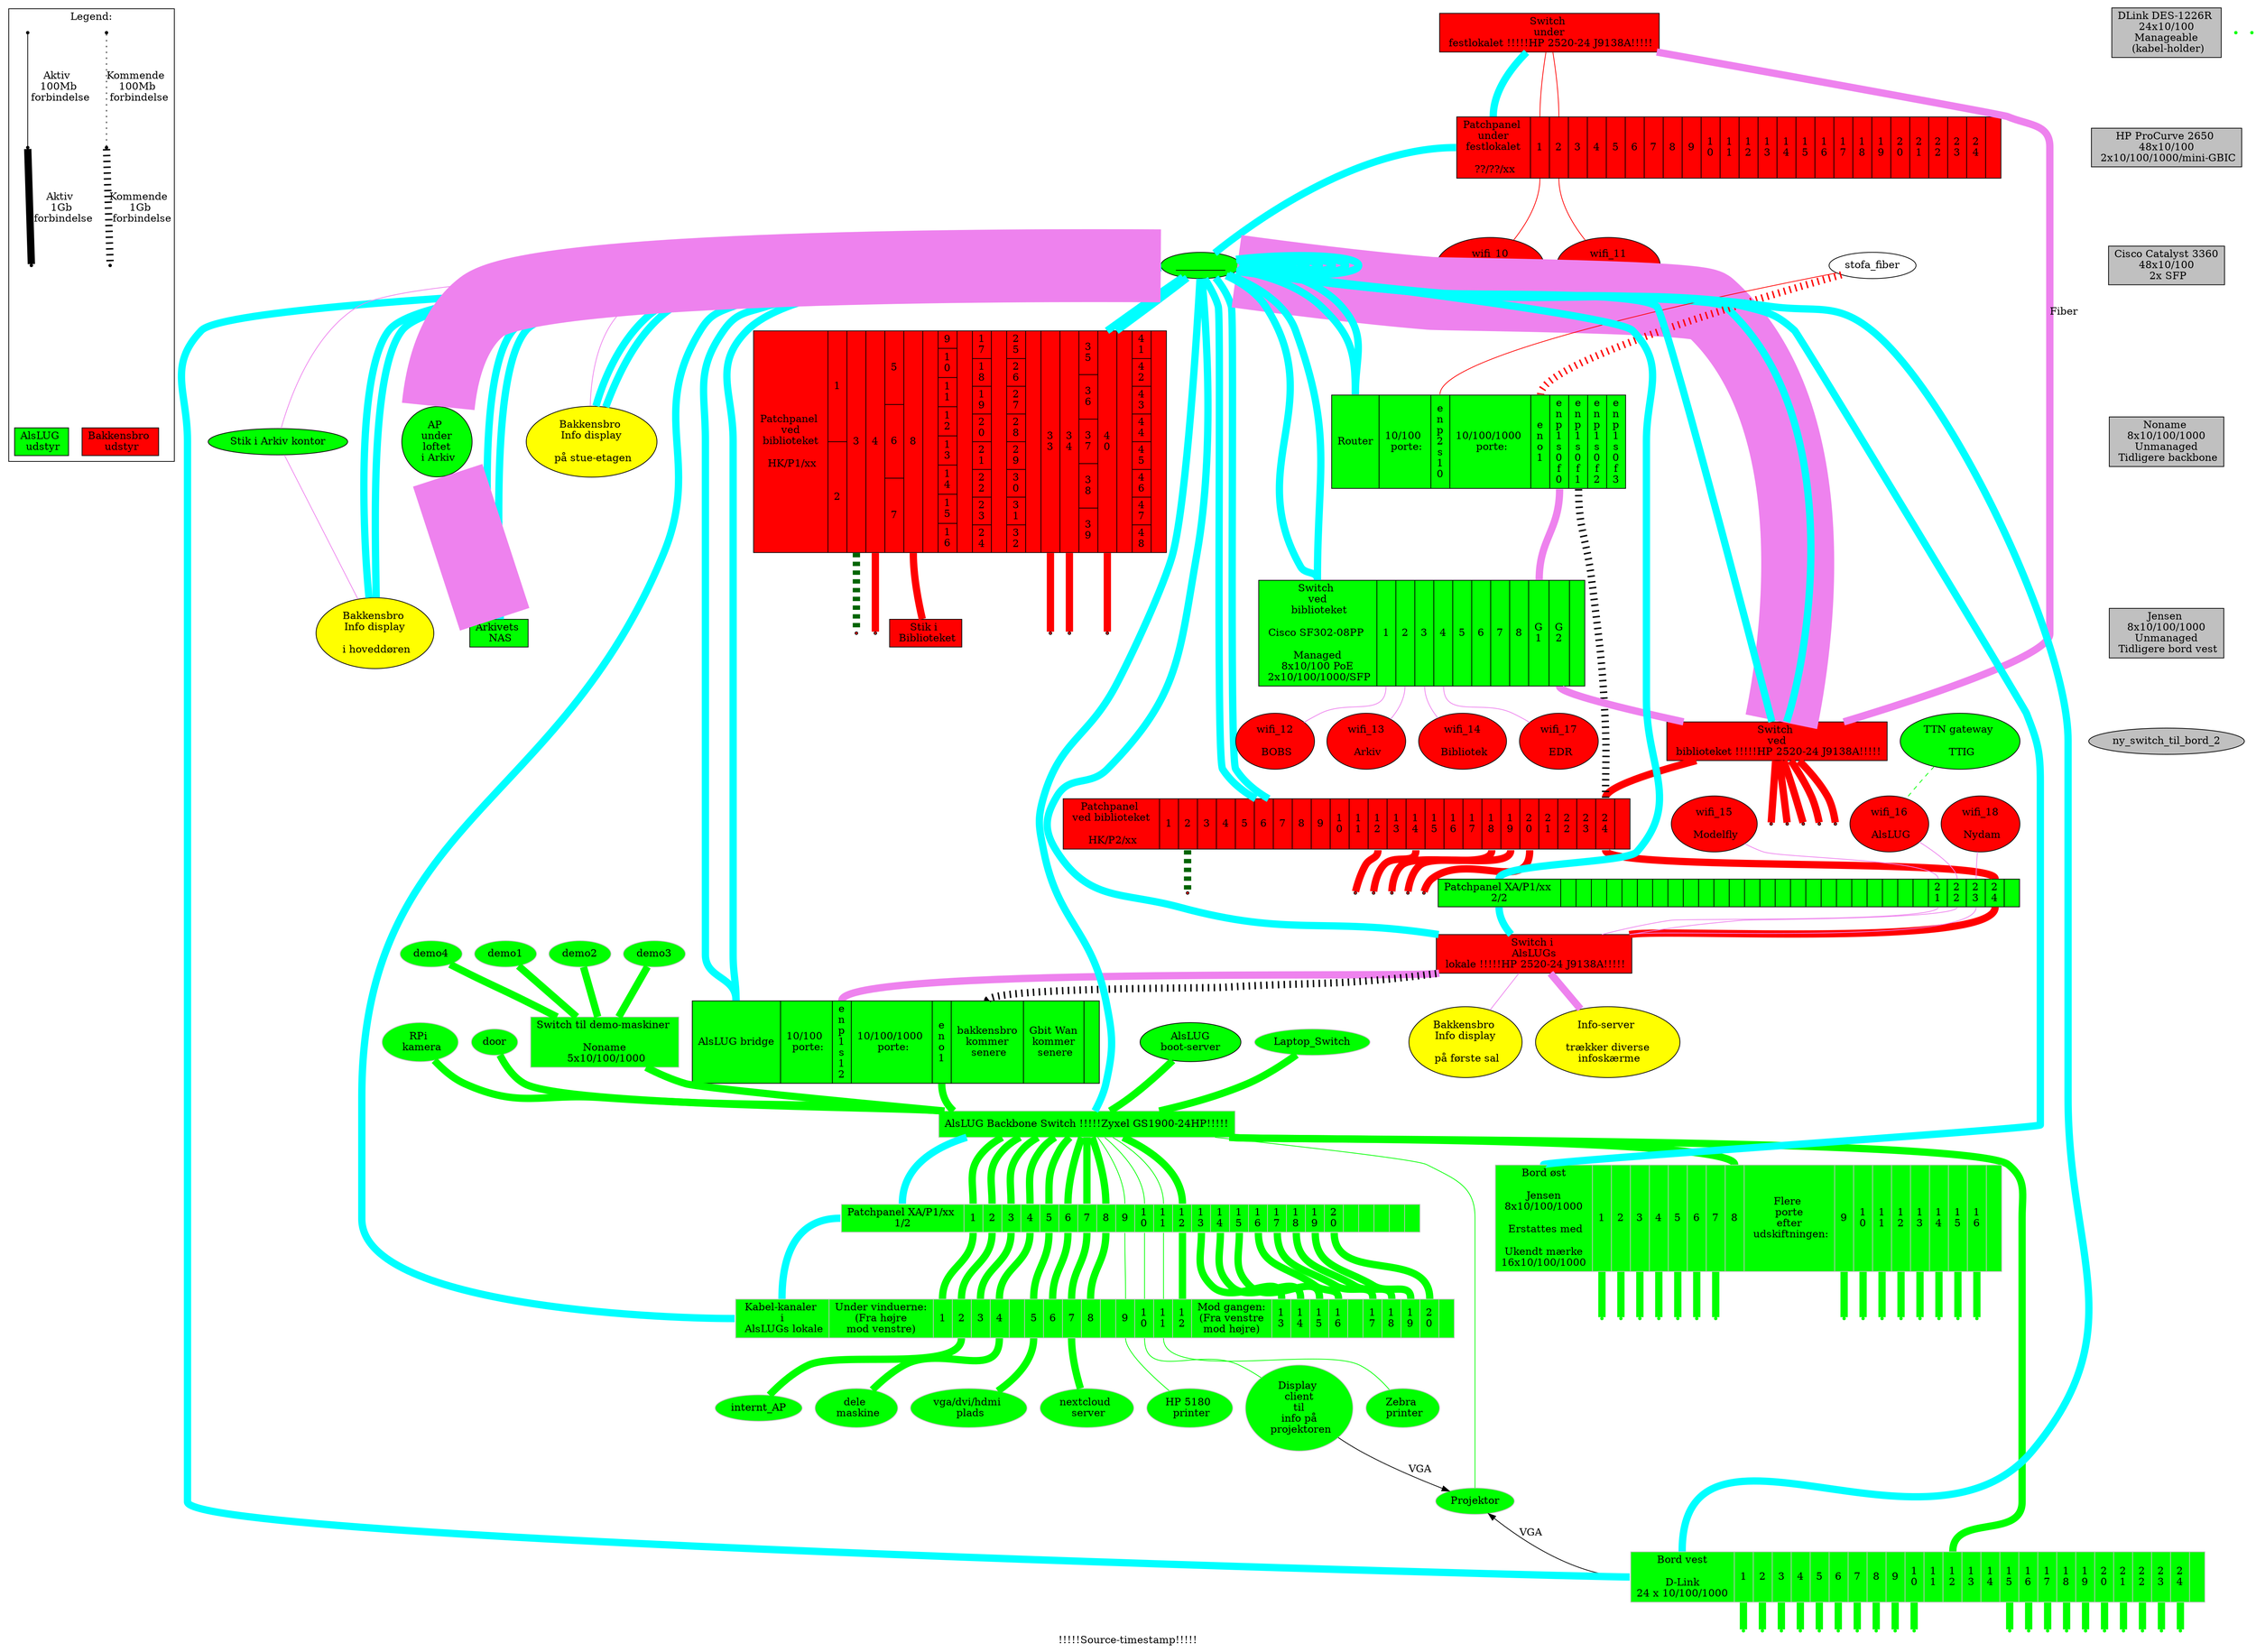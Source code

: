 digraph xxx {
  label = "!!!!!Source-timestamp!!!!!";
  subgraph cluster_legend {
    label = "Legend:";
    edge [ dir=none ];
    node [ shape=point ];
    legend_bakkensbro [ shape=box style=filled fillcolor=red label="Bakkensbro \n udstyr" ];
    legend_alslug     [ shape=box style=filled fillcolor=green label="AlsLUG \n udstyr" ];

    legend_pending_a -> legend_pending_b  [ penwidth=1 style=dotted label="Kommende \n 100Mb \n forbindelse" ];
    legend_pending_b -> legend_pending_c  [ penwidth=10 style=dotted label="Kommende \n 1Gb \n forbindelse" ];
    legend_pending_c -> legend_bakkensbro [ color=invis ];
    
    legend_active_a -> legend_active_b [ penwidth=1 label="Aktiv \n 100Mb \n forbindelse"];
    legend_active_b -> legend_active_c [ penwidth=10 label="Aktiv \n 1Gb \n forbindelse"];
    legend_active_c -> legend_alslug   [ color=invis ];
  }
  ////////////////////////////////////////////////////
  ////////////////////////////////////////////////////
  { // Udstyr i festlokale of bakkehuset
  ////////////////////////////////////////////////////
  ////////////////////////////////////////////////////
    edge [ dir=none penwidth=10 color=red ];
    node [ style=filled fillcolor=red ];
    festlokale_switch [ shape=record label="<head> Switch \n under \n festlokalet !!!!!HP 2520-24 J9138A!!!!!" ];
    festlokale_patchpanel [ shape="record" label="<head> Patchpanel \n under \n festlokalet \n\n ??/??/xx
						| <1> 1     | <2> 2     | <3> 3     | <4> 4     | <5> 5     | <6> 6     | <7> 7     | <8> 8
						| <9> 9     | <10> 1\n0 | <11> 1\n1 | <12> 1\n2 | <13> 1\n3 | <14> 1\n4 | <15> 1\n5 | <16> 1\n6
						| <17> 1\n7 | <18> 1\n8 | <19> 1\n9 | <20> 2\n0 | <21> 2\n1 | <22> 2\n2 | <23> 2\n3 | <24> 2\n4
						|"];
    festlokale_switch:1 -> festlokale_patchpanel:1 -> wifi_10 [ penwidth=1 ];
    festlokale_switch:2 -> festlokale_patchpanel:2 -> wifi_11 [ penwidth=1 ];
  }
  ////////////////////////////////////////////////////
  ////////////////////////////////////////////////////
  { // Udstyr i skabet ved biblioteket
  ////////////////////////////////////////////////////
  ////////////////////////////////////////////////////
    edge [ dir=none penwidth=10 color=red ];
    node [ style=filled fillcolor=red ];
    patchpanel_hk_p1 [ shape="record" label="<head> Patchpanel \n ved \n biblioteket \n\n HK/P1/xx
						|{<1> 1     | <2> 2    }| <3> 3     | <4> 4     |{<5> 5     | <6> 6     | <7> 7    }| <8> 8     |
						|{<9> 9     | <10> 1\n0 | <11> 1\n1 | <12> 1\n2 | <13> 1\n3 | <14> 1\n4 | <15> 1\n5 | <16> 1\n6}|
						|{<17> 1\n7 | <18> 1\n8 | <19> 1\n9 | <20> 2\n0 | <21> 2\n1 | <22> 2\n2 | <23> 2\n3 | <24> 2\n4}|
						|{<25> 2\n5 | <26> 2\n6 | <27> 2\n7 | <28> 2\n8 | <29> 2\n9 | <30> 3\n0 | <31> 3\n1 | <32> 3\n2}|
						| <33> 3\n3 | <34> 3\n4 |{<35> 3\n5 | <36> 3\n6 | <37> 3\n7 | <38> 3\n8 | <39> 3\n9}| <40> 4\n0 |
						|{<41> 4\n1 | <42> 4\n2 | <43> 4\n3 | <44> 4\n4 | <45> 4\n5 | <46> 4\n6 | <47> 4\n7 | <48> 4\n8}|"];
    {
      node [ shape=point ];
      edge [ color=darkgreen style=dashed ];
      patchpanel_hk_p1:3 -> Varmestyring_kontor;
      patchpanel_hk_p2:2 -> Varmestyring_fyr;
    }
    {
      node [ shape=point ];
      patchpanel_hk_p1:4 -> patchpanel_hk_p1_4;
      patchpanel_hk_p1:8 -> patchpanel_hk_p1_8;   patchpanel_hk_p1_8 [ shape=box label="Stik i \n Biblioteket" ];
      patchpanel_hk_p1:33 -> patchpanel_hk_p1_33;
      patchpanel_hk_p1:34 -> patchpanel_hk_p1_34;
      patchpanel_hk_p1:40 -> patchpanel_hk_p1_40;
    }

    patchpanel_hk_p2 [ shape="record" label="<head> Patchpanel \n ved biblioteket \n\n HK/P2/xx
						| <1> 1     | <2> 2     | <3> 3     | <4> 4     | <5> 5     | <6> 6     | <7> 7     | <8> 8
						| <9> 9     | <10> 1\n0 | <11> 1\n1 | <12> 1\n2 | <13> 1\n3 | <14> 1\n4 | <15> 1\n5 | <16> 1\n6
						| <17> 1\n7 | <18> 1\n8 | <19> 1\n9 | <20> 2\n0 | <21> 2\n1 | <22> 2\n2 | <23> 2\n3 | <24> 2\n4
						|"];
    {
      node [ shape=point ];
      patchpanel_hk_p2:12 -> patchpanel_hk_p2_12;
      patchpanel_hk_p2:14 -> patchpanel_hk_p2_14;
      patchpanel_hk_p2:18 -> patchpanel_hk_p2_18;
      patchpanel_hk_p2:19 -> patchpanel_hk_p2_19;
      patchpanel_hk_p2:20 -> patchpanel_hk_p2_20;
    }
    {
      node [ shape=point ];
      husets_switch_1:11 -> husets_switch_1_11;
      husets_switch_1:13 -> husets_switch_1_13;
      husets_switch_1:19 -> husets_switch_1_19;
      husets_switch_1:21 -> husets_switch_1_21;
      husets_switch_1:g25 -> husets_switch_1_25;
    }
    husets_router [ fillcolor=green shape=record label="<head> Router
						| 10/100 \n porte:
						| <enp2s10>  e\nn\np\n2\ns\n1\n0
						| 10/100/1000 \n porte:
						| <eno1>     e\nn\no\n1
						| <enp1s0f0> e\nn\np\n1\ns\n0\nf\n0
						| <enp1s0f1> e\nn\np\n1\ns\n0\nf\n1
						| <enp1s0f2> e\nn\np\n1\ns\n0\nf\n2
						| <enp1s0f3> e\nn\np\n1\ns\n0\nf\n3
						" ];
    husets_switch_1 [ shape=record label="<head> Switch \n ved \n biblioteket !!!!!HP 2520-24 J9138A!!!!!" ];
    cisco_switch [ fillcolor=green shape=record label="<head> Switch \n ved \n biblioteket\n\nCisco SF302-08PP \n\n Managed \n 8x10/100 PoE \n 2x10/100/1000/SFP
						| <1> 1 | <2> 2 | <3> 3 | <4> 4 | <5> 5 | <6> 6 | <7> 7 | <8> 8 | <g1> G\n1 | <g2> G\n2
						|" ];
    wifi_12; wifi_13; wifi_14; wifi_17;
    bakkensbro_info_doer; bakkensbro_info_stuen;
    node [ style=normal ];
    // Internet forbindelser
    stofa_fiber -> husets_router:enp2s10 [ penwidth=1  fillcolor=black style=filled ];
    stofa_fiber -> husets_router:eno1    [ penwidth=10 fillcolor=black style=dotted ];
  }
  edge [ dir=none penwidth=100 ];
  node [ style=filled fillcolor=red ];
  husets_switch_2 [ shape=record label="<head> Switch i \n AlsLUGs \n lokale !!!!!HP 2520-24 J9138A!!!!!" ];
  wifi_10 [ label=" wifi_10 \n\n Bakkehuset"  ];
  wifi_11 [ label=" wifi_11 \n\n Festlokalet" ];
  wifi_12 [ label=" wifi_12 \n\n BOBS"        ];
  wifi_13 [ label=" wifi_13 \n\n Arkiv"       ];
  wifi_14 [ label=" wifi_14 \n\n Bibliotek"   ];
  wifi_15 [ label=" wifi_15 \n\n Modelfly"    ];
  wifi_16 [ label=" wifi_16 \n\n AlsLUG"      ];
  wifi_17 [ label=" wifi_17 \n\n EDR"         ];
  wifi_18 [ label=" wifi_18 \n\n Nydam"       ];
  
  node [ style=filled fillcolor=green ];
  AlsLUG_TTIG           [ label="TTN gateway \n\n TTIG"                                                        ];
  bakkensbro_info_doer  [ style=filled fillcolor=yellow label="Bakkensbro \n Info display \n\n i hoveddøren"   ];
  bakkensbro_info_stuen [ style=filled fillcolor=yellow label="Bakkensbro \n Info display \n\n på stue-etagen" ];
  bakkensbro_info_1_sal [ style=filled fillcolor=yellow label="Bakkensbro \n Info display \n\n på første sal"  ];
  info_server           [ style=filled fillcolor=yellow label="Info-server \n\n trækker diverse \n infoskærme" ];
  alslug_router [ shape=record label="<head> AlsLUG bridge
						| 10/100 \n porte:
						| <enp1s12>    e\nn\np\n1\ns\n1\n2
						| 10/100/1000 \n porte:
						| <eno1>       e\nn\no\n1
						| <bakkensbro> bakkensbro\nkommer\n senere
						| <g_wan>      Gbit Wan\nkommer\n senere
						|" ];
  husets_router:enp1s0f1 -> patchpanel_hk_p2:24 [ style=dotted penwidth=10];
  alslug_router:bakkensbro -> husets_switch_2:sfp1 [ style=dotted penwidth=10];
  alslug_gl_bootserver [ label="AlsLUG\nboot-server" ];
  {
    edge [ color=green style=solid penwidth=10 ];
    node [ color=gray ];
                                                              alslug_backbone_switch:1 ->  patchpanel_xa_p1__1:1  -> alslug_kabelkanaler:1;
                                                              alslug_backbone_switch:2 ->  patchpanel_xa_p1__1:2  -> alslug_kabelkanaler:2 -> internt_AP;
                                                              alslug_backbone_switch:3 ->  patchpanel_xa_p1__1:3  -> alslug_kabelkanaler:3;
                                                              alslug_backbone_switch:4 ->  patchpanel_xa_p1__1:4  -> alslug_kabelkanaler:4 -> "dele \n maskine";
                                                              alslug_backbone_switch:5 ->  patchpanel_xa_p1__1:5  -> alslug_kabelkanaler:5 -> "vga/dvi/hdmi \n plads";
                                                              alslug_backbone_switch:6 ->  patchpanel_xa_p1__1:6  -> alslug_kabelkanaler:6;
                                                              alslug_backbone_switch:7 ->  patchpanel_xa_p1__1:7  -> alslug_kabelkanaler:7 -> "nextcloud \n server";
                                                              alslug_backbone_switch:8 ->  patchpanel_xa_p1__1:8  -> alslug_kabelkanaler:8;
                                                              alslug_backbone_switch:9 ->  patchpanel_xa_p1__1:9  -> alslug_kabelkanaler:9  -> alslug_hp5180 [penwidth=1];
                                                              alslug_backbone_switch:10 -> patchpanel_xa_p1__1:10 -> alslug_kabelkanaler:10 -> alslug_projektor_client [penwidth=1];
                                                              alslug_backbone_switch:11 -> patchpanel_xa_p1__1:11 -> alslug_kabelkanaler:11 -> alslug_zebra [penwidth=1];
                                                              alslug_backbone_switch:12 -> patchpanel_xa_p1__1:12 -> alslug_kabelkanaler:12;
                                                                                           patchpanel_xa_p1__1:13 -> alslug_kabelkanaler:13;
                                                                                           patchpanel_xa_p1__1:14 -> alslug_kabelkanaler:14;
                                                                                           patchpanel_xa_p1__1:15 -> alslug_kabelkanaler:15;
                                                                                           patchpanel_xa_p1__1:16 -> alslug_kabelkanaler:16;
                                                                                           patchpanel_xa_p1__1:17 -> alslug_kabelkanaler:17;
                                                                                           patchpanel_xa_p1__1:18 -> alslug_kabelkanaler:18;
                                                                                           patchpanel_xa_p1__1:19 -> alslug_kabelkanaler:19;
                                                                                           patchpanel_xa_p1__1:20 -> alslug_kabelkanaler:20;
                                      Laptop_Switch ->        alslug_backbone_switch:15;
                                      RPi_camera ->           alslug_backbone_switch:17;
                                      door->                  alslug_backbone_switch:18;
    { demo1, demo2, demo3, demo4 } -> switch_5p ->            alslug_backbone_switch:19;
                                                              alslug_backbone_switch:20 -> alslug_projektor [penwidth=1];
                                                              alslug_backbone_switch:21 -> bord_1:12;
                                                              alslug_backbone_switch:22 -> bord_2:8;
                                      alslug_gl_bootserver -> alslug_backbone_switch:23;
                                      alslug_router:eno1 ->   alslug_backbone_switch:24;
  }
  alslug_hp5180 [ label="HP 5180 \n printer" ]
  alslug_zebra [ label="Zebra \n printer" ]
  RPi_camera [ label="RPi \n kamera" ]
 
  {
    // Udstyr som pt ikke bruges
    node [ style=filled fillcolor=gray ];
    dlink_switch_24p       [ shape=box label="DLink DES-1226R \n 24x10/100 \n Manageable \n (kabel-holder)"];
    hp_procurve_switch_48p [ shape=box label="HP ProCurve 2650 \n 48x10/100 \n 2x10/100/1000/mini-GBIC"];
    switch_48p_poe         [ shape=box label="Cisco Catalyst 3360\n 48x10/100 \n 2x SFP"];
    switch_5p              [ shape=box label="Switch til demo-maskiner \n\n Noname \n 5x10/100/1000" ];
    switch_8p              [ shape=box label="Noname \n 8x10/100/1000 \n Unmanaged \n Tidligere backbone" ];
    switch_8p_vest         [ shape=box label="Jensen \n 8x10/100/1000 \n Unmanaged \n Tidligere bord vest" ];
  
    dlink_switch_24p -> hp_procurve_switch_48p -> switch_48p_poe -> switch_8p -> switch_8p_vest -> ny_switch_til_bord_2 [ color=invis ];
  }
  
  // Husets forbindelser
  edge  [ color=violet style=solid ];
  arkiv_nas [ shape=box label="Arkivets \n NAS" ];
  husets_router:enp1s0f0 -> cisco_switch:g1                                                                                        [ penwidth=10 ];
                            cisco_switch:1 ->                                                                              wifi_12 [ penwidth=1 ];
                            cisco_switch:2 ->                                                                              wifi_13 [ penwidth=1 ];
                            cisco_switch:3 ->                                                                              wifi_14 [ penwidth=1 ];
                            cisco_switch:4 ->                                                                              wifi_17 [ penwidth=1 ];
                            cisco_switch:g2 -> husets_switch_1:g25                                                                 [ penwidth=10 ];
                                                husets_switch_1:9  -> __________ -> "AP \n under \n loftet \n i Arkiv" -> arkiv_nas [ pencolor=1 color=violet ];
                                                husets_switch_1:17 -> __________ -> "Stik i Arkiv kontor" -> bakkensbro_info_doer  [ penwidth=1 ];
                                                husets_switch_1:15 -> __________ -> __________ -> bakkensbro_info_stuen            [ penwidth=1 ];
                      festlokale_switch:sfp1 -> husets_switch_1:sfp2                                     [ penwidth=10 label="Fiber" ];
                                                husets_switch_1:g26 -> patchpanel_hk_p2:24 -> patchpanel_xa_p1__2:24 ->
                                                                                     husets_switch_2:sfp2                          [ penwidth=10 color=red ];
                                                wifi_15 -> patchpanel_xa_p1__2:21 -> husets_switch_2:21                            [ penwidth=1 ];
                                                wifi_16 -> patchpanel_xa_p1__2:22 -> husets_switch_2:23                            [ penwidth=1 ];
                                                wifi_18 -> patchpanel_xa_p1__2:23 -> husets_switch_2:24                            [ penwidth=1 ];
                                                                                     husets_switch_2:sfp1 -> alslug_router:enp1s12 [ penwidth=10 ];
                                                                                     husets_switch_2:1 ->    bakkensbro_info_1_sal [ penwidth=1 ];
                                                                                     husets_switch_2:g26 ->  info_server           [ penwidth=10 ];

  // Interne forbindelser
  edge [ color=green style=solid penwidth=10 ];
  node [ shape=point ];

  AlsLUG_TTIG -> wifi_16 [ penwidth=1 style=dashed ];
  
//  subgraph cluster_internt_i_alslug {
  {
    label = "Udstyr koblet til skabet i AlsLUG's lokale";
    edge [ color=green style=solid penwidth=10 ];
    node [ color=green shape=point ];

    alslug_backbone_switch [ shape=record label="<head> AlsLUG Backbone Switch !!!!!Zyxel GS1900-24HP!!!!!"];
    patchpanel_xa_p1__1    [ shape="record" label="<head> Patchpanel XA/P1/xx \n 1/2 \n
						| <1> 1     | <2> 2     | <3> 3     | <4> 4     | <5> 5     | <6> 6     | <7> 7     | <8> 8
						| <9> 9     | <10> 1\n0 | <11> 1\n1 | <12> 1\n2 | <13> 1\n3 | <14> 1\n4 | <15> 1\n5 | <16> 1\n6
						| <17> 1\n7 | <18> 1\n8 | <19> 1\n9 | <20> 2\n0 | <21>      | <22>      | <23>      | <24>
						|"];
    patchpanel_xa_p1__2 [ shape="record" label="<head> Patchpanel XA/P1/xx \n 2/2 \n
						| | | | | | | | | | | | | | | | | | | | | | | | | <21> 2\n1 | <22> 2\n2 | <23> 2\n3 | <24> 2\n4
						|"];
    alslug_kabelkanaler [ shape=record label="<head> Kabel-kanaler \n i \n AlsLUGs lokale
						| Under vinduerne:\n(Fra højre\nmod venstre)
						| <1> 1 | <2> 2 | <3> 3 | <4> 4 || <5> 5 | <6> 6 | <7> 7 | <8> 8 || <9> 9 | <10> 1\n0 | <11> 1\n1 | <12>1\n2
						| Mod gangen:\n(Fra venstre\nmod højre)
						| <13> 1\n3 | <14> 1\n4 | <15> 1\n5 | <16> 1\n6 || <17> 1\n7 | <18> 1\n8 | <19> 1\n9 | <20> 2\n0
						|"];
    alslulg_hp5180				[ label="AlsLUG \n\n Hp 5180 \n printer"];
    alslulg_zebra				[ label="AlsLUG \n\n Zebra \n label \n printer"];
    alslug_projektor                            [ label="Projektor" ];
    alslug_projektor_client                     [ label="Display \n client \n til \n info på \n projektoren" ];
    alslug_projektor_client -> alslug_projektor [ color=black penwidth=1 label="VGA" dir=forward ];
    alslug_projektor -> bord_1:head             [ color=black penwidth=1 label="VGA" dir=back ];
    bord_1 [ shape=record label="<head> Bord vest\n\nD-Link\n24 x 10/100/1000
						| <1> 1     | <2> 2     | <3> 3     | <4> 4     | <5> 5     | <6> 6     | <7> 7     | <8> 8
						| <9> 9     | <10> 1\n0 | <11> 1\n1 | <12> 1\n2 | <13> 1\n3 | <14> 1\n4 | <15> 1\n5 | <16> 1\n6
						| <17> 1\n7 | <18> 1\n8 | <19> 1\n9 | <20> 2\n0 | <21> 2\n1 | <22> 2\n2 | <23> 2\n3 | <24> 2\n4
						|"];
    bord_1:1 -> _bord_1_1;
    bord_1:2 -> _bord_1_2;
    bord_1:3 -> _bord_1_3;
    bord_1:4 -> _bord_1_4;
    bord_1:5 -> _bord_1_5;
    bord_1:6 -> _bord_1_6;
    bord_1:7 -> _bord_1_7;
    bord_1:8 -> _bord_1_8;
    bord_1:9 -> _bord_1_9;
    bord_1:10 -> _bord_1_10;

    bord_1:15 -> _bord_1_15;
    bord_1:16 -> _bord_1_16;
    bord_1:17 -> _bord_1_17;
    bord_1:18 -> _bord_1_18;
    bord_1:19 -> _bord_1_19;
    bord_1:20 -> _bord_1_20;
    bord_1:21 -> _bord_1_21;
    bord_1:22 -> _bord_1_22;
    bord_1:23 -> _bord_1_23;
    bord_1:24 -> _bord_1_24;

    bord_2 [ shape=record label="<head> Bord øst\n\nJensen\n8x10/100/1000\n\n Erstattes med\n\nUkendt mærke\n16x10/100/1000
						| <1> 1     | <2> 2     | <3> 3     | <4> 4     | <5> 5     | <6> 6     | <7> 7     | <8> 8
						| Flere \n porte \n efter \n udskiftningen:
						| <9> 9     | <10> 1\n0 | <11> 1\n1 | <12> 1\n2 | <13> 1\n3 | <14> 1\n4 | <15> 1\n5 | <16> 1\n6
						|"];
    bord_2:1 -> _bord_2_1;
    bord_2:2 -> _bord_2_2;
    bord_2:3 -> _bord_2_3;
    bord_2:4 -> _bord_2_4;
    bord_2:5 -> _bord_2_5;
    bord_2:6 -> _bord_2_6;
    bord_2:7 -> _bord_2_7;
//  bord_2:8 -> _bord_2_8;
    bord_2:9 -> _bord_2_9;
    bord_2:10 -> _bord_2_10;
    bord_2:11 -> _bord_2_11;
    bord_2:12 -> _bord_2_12;
    bord_2:13 -> _bord_2_13;
    bord_2:14 -> _bord_2_14;
    bord_2:15 -> _bord_2_15;
    bord_2:16 -> _bord_2_16;
  }

  edge [ color=invis ];  node [ shape=point ];
//  edge [ color=cyan ];   node [ shape=star label="" color=cyan fillcolor=cyan style=filled ];

  {
    edge [ color=invis ];   node [ shape=point ];
//    edge [ color=cyan ];   node [ shape=star label="" color=cyan fillcolor=cyan style=filled ];
  }

  AlsLUG_TTIG -> wifi_16 -> patchpanel_xa_p1__2:head;
//  subgraph cluster_internt_i_alslug {
  {
//    edge [ color=invis ];  node [ shape=point ];
    edge [ color=cyan ];   node [ shape=star label="" color=cyan fillcolor=cyan style=filled ];
    festlokale_switch:head						->
    festlokale_patchpanel:head						-> __________ -> __________ -> __________ -> __________ ->
    husets_router:head							-> __________ ->
    cisco_switch:head							-> __________ ->
    husets_switch_1:head						-> __________ ->
    { patchpanel_hk_p1:head,patchpanel_hk_p2:head }			-> __________ ->
    { arkiv_nas,bakkensbro_info_doer,bakkensbro_info_stuen }		-> __________ -> __________ -> __________ -> __________ ->
    patchpanel_xa_p1__2:head						->
    husets_switch_2:head						-> __________ ->
    alslug_router:head							-> __________ -> __________ ->
    alslug_backbone_switch:head						->
    patchpanel_xa_p1__1:head						->
    alslug_kabelkanaler:head						-> __________ -> __________ ->
    bord_1:head								-> __________ ->
    bord_2:head;
  }
}
